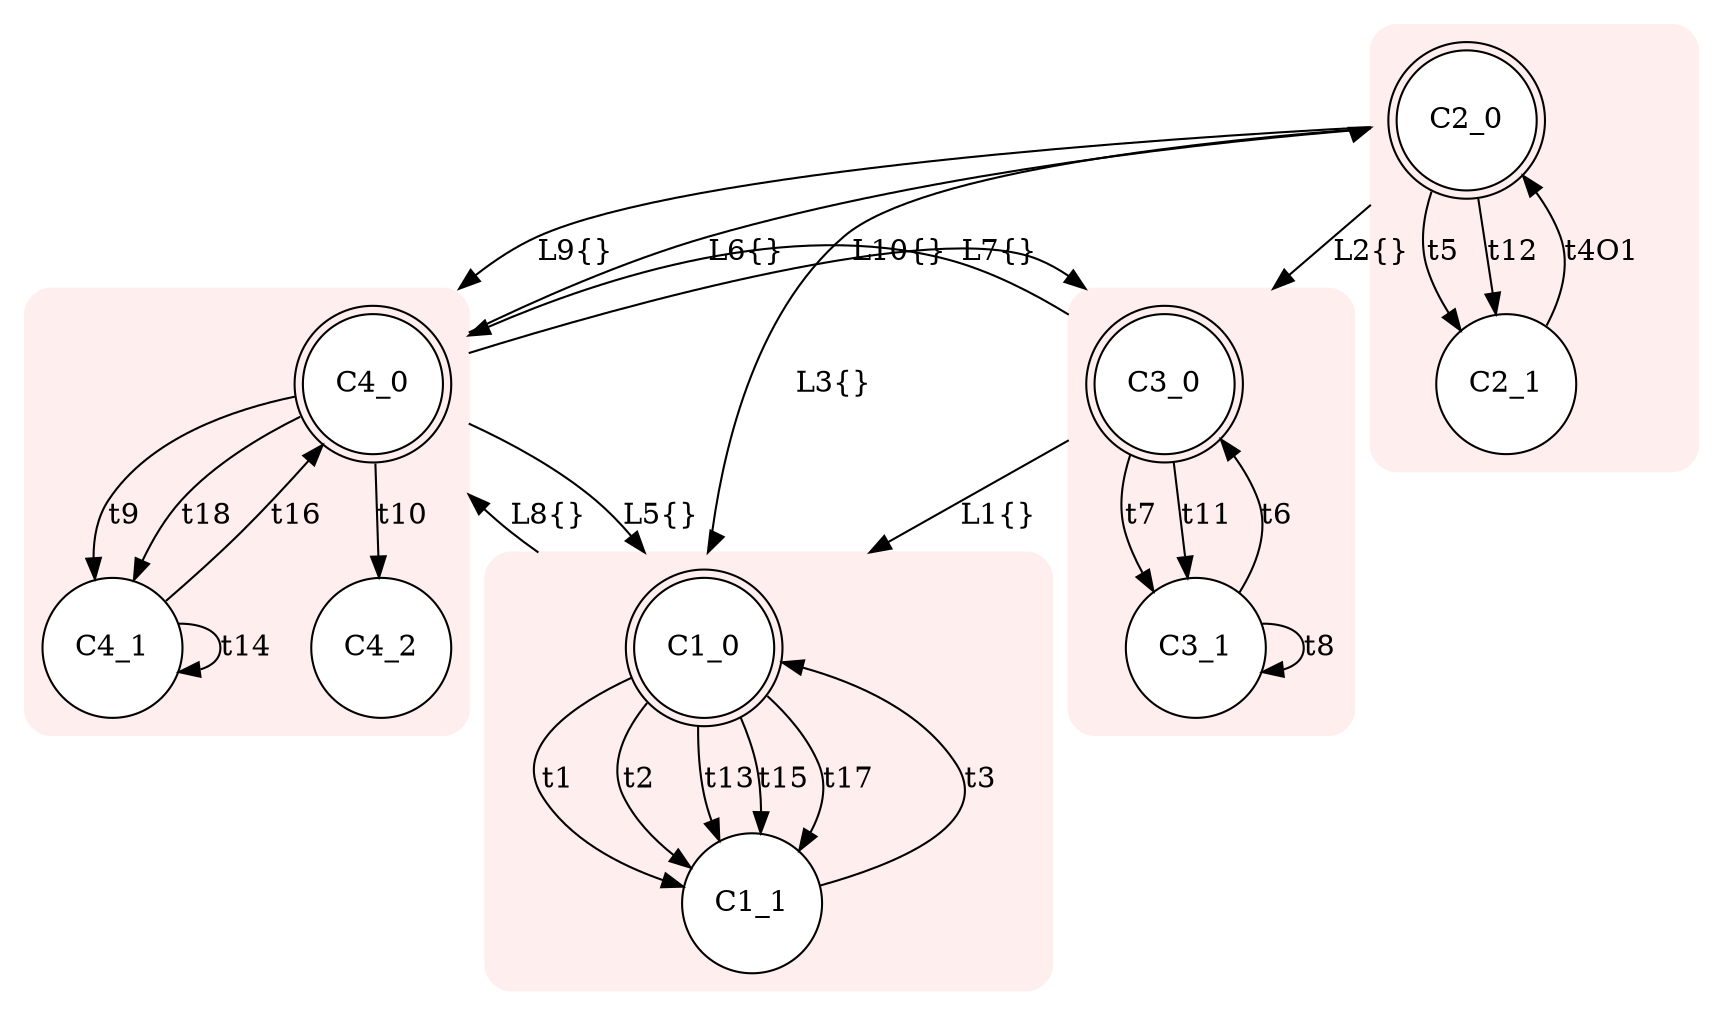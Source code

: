 digraph "input/icp" {
node [style=filled fillcolor=white] compound=true
subgraph cluster1 {
style="rounded,filled" color="#FFEEEE"node [shape=doublecircle]; C1_0;
node [shape=circle];
C1_0 -> C1_1 [label="t1"];
C1_0 -> C1_1 [label="t2"];
C1_1 -> C1_0 [label="t3"];
C1_0 -> C1_1 [label="t13"];
C1_0 -> C1_1 [label="t15"];
C1_0 -> C1_1 [label="t17"];
}
subgraph cluster2 {
style="rounded,filled" color="#FFEEEE"node [shape=doublecircle]; C2_0;
node [shape=circle];
C2_1 -> C2_0 [label="t4O1"];
C2_0 -> C2_1 [label="t5"];
C2_0 -> C2_1 [label="t12"];
}
subgraph cluster3 {
style="rounded,filled" color="#FFEEEE"node [shape=doublecircle]; C3_0;
node [shape=circle];
C3_1 -> C3_0 [label="t6"];
C3_0 -> C3_1 [label="t7"];
C3_1 -> C3_1 [label="t8"];
C3_0 -> C3_1 [label="t11"];
}
subgraph cluster4 {
style="rounded,filled" color="#FFEEEE"node [shape=doublecircle]; C4_0;
node [shape=circle];
C4_0 -> C4_1 [label="t9"];
C4_0 -> C4_2 [label="t10"];
C4_1 -> C4_1 [label="t14"];
C4_1 -> C4_0 [label="t16"];
C4_0 -> C4_1 [label="t18"];
}
C3_0 -> C1_0 [ltail=cluster3 lhead=cluster1 label="L1{}"];
C2_0 -> C3_0 [ltail=cluster2 lhead=cluster3 label="L2{}"];
C2_0 -> C1_0 [ltail=cluster2 lhead=cluster1 label="L3{}"];
C4_0 -> C1_0 [ltail=cluster4 lhead=cluster1 label="L5{}"];
C4_0 -> C2_0 [ltail=cluster4 lhead=cluster2 label="L6{}"];
C4_0 -> C3_0 [ltail=cluster4 lhead=cluster3 label="L7{}"];
C1_0 -> C4_0 [ltail=cluster1 lhead=cluster4 label="L8{}"];
C2_0 -> C4_0 [ltail=cluster2 lhead=cluster4 label="L9{}"];
C3_0 -> C4_0 [ltail=cluster3 lhead=cluster4 label="L10{}"];
}
